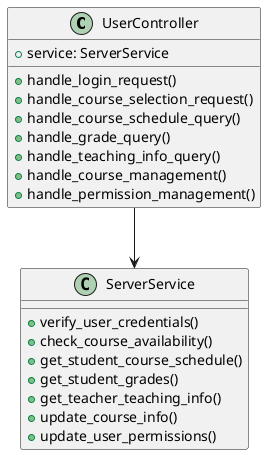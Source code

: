 @startuml
class UserController {
  +service: ServerService
  +handle_login_request()
  +handle_course_selection_request()
  +handle_course_schedule_query()
  +handle_grade_query()
  +handle_teaching_info_query()
  +handle_course_management()
  +handle_permission_management()
}
class ServerService {
  +verify_user_credentials()
  +check_course_availability()
  +get_student_course_schedule()
  +get_student_grades()
  +get_teacher_teaching_info()
  +update_course_info()
  +update_user_permissions()
}
UserController --> ServerService
@enduml